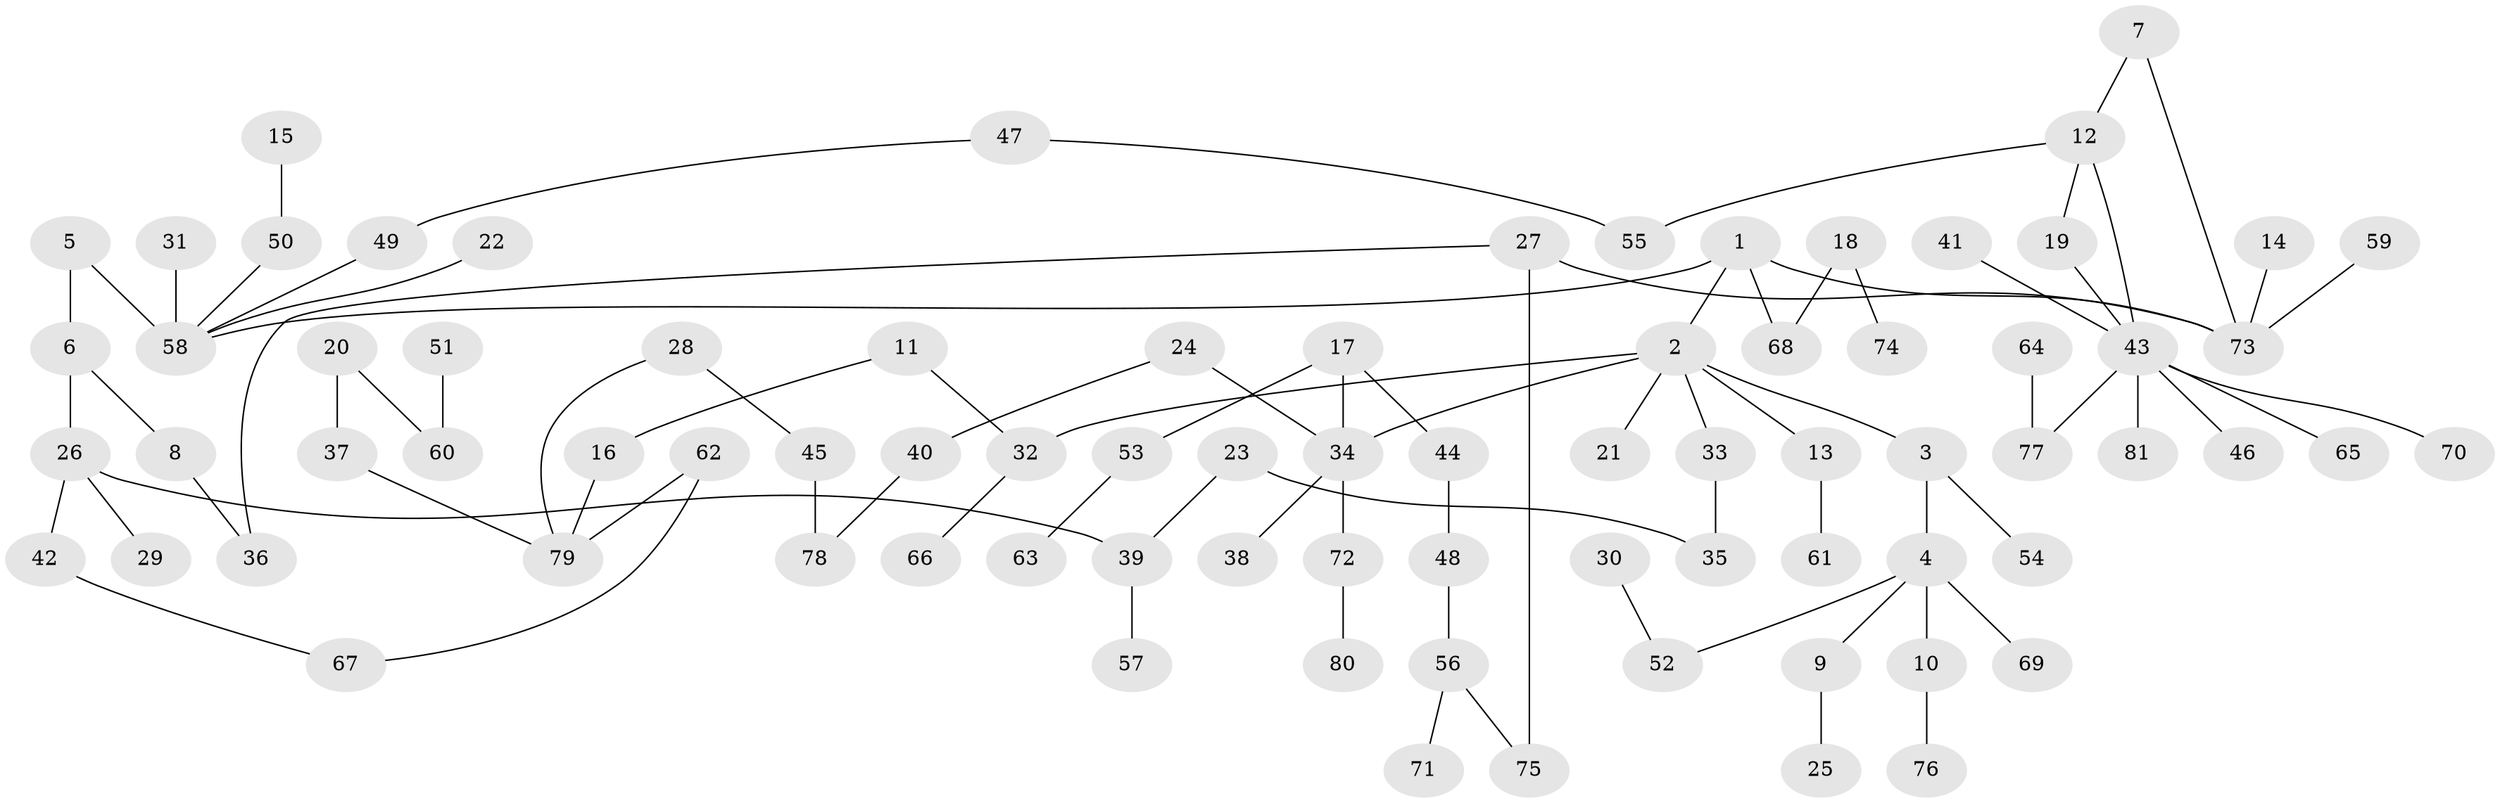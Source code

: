 // original degree distribution, {4: 0.043478260869565216, 7: 0.017391304347826087, 3: 0.16521739130434782, 6: 0.017391304347826087, 5: 0.043478260869565216, 2: 0.2782608695652174, 1: 0.43478260869565216}
// Generated by graph-tools (version 1.1) at 2025/36/03/04/25 23:36:11]
// undirected, 81 vertices, 87 edges
graph export_dot {
  node [color=gray90,style=filled];
  1;
  2;
  3;
  4;
  5;
  6;
  7;
  8;
  9;
  10;
  11;
  12;
  13;
  14;
  15;
  16;
  17;
  18;
  19;
  20;
  21;
  22;
  23;
  24;
  25;
  26;
  27;
  28;
  29;
  30;
  31;
  32;
  33;
  34;
  35;
  36;
  37;
  38;
  39;
  40;
  41;
  42;
  43;
  44;
  45;
  46;
  47;
  48;
  49;
  50;
  51;
  52;
  53;
  54;
  55;
  56;
  57;
  58;
  59;
  60;
  61;
  62;
  63;
  64;
  65;
  66;
  67;
  68;
  69;
  70;
  71;
  72;
  73;
  74;
  75;
  76;
  77;
  78;
  79;
  80;
  81;
  1 -- 2 [weight=1.0];
  1 -- 58 [weight=1.0];
  1 -- 68 [weight=1.0];
  1 -- 73 [weight=1.0];
  2 -- 3 [weight=1.0];
  2 -- 13 [weight=1.0];
  2 -- 21 [weight=1.0];
  2 -- 32 [weight=1.0];
  2 -- 33 [weight=1.0];
  2 -- 34 [weight=1.0];
  3 -- 4 [weight=1.0];
  3 -- 54 [weight=1.0];
  4 -- 9 [weight=1.0];
  4 -- 10 [weight=1.0];
  4 -- 52 [weight=1.0];
  4 -- 69 [weight=1.0];
  5 -- 6 [weight=1.0];
  5 -- 58 [weight=1.0];
  6 -- 8 [weight=1.0];
  6 -- 26 [weight=1.0];
  7 -- 12 [weight=1.0];
  7 -- 73 [weight=1.0];
  8 -- 36 [weight=1.0];
  9 -- 25 [weight=1.0];
  10 -- 76 [weight=1.0];
  11 -- 16 [weight=1.0];
  11 -- 32 [weight=1.0];
  12 -- 19 [weight=1.0];
  12 -- 43 [weight=1.0];
  12 -- 55 [weight=1.0];
  13 -- 61 [weight=1.0];
  14 -- 73 [weight=1.0];
  15 -- 50 [weight=1.0];
  16 -- 79 [weight=1.0];
  17 -- 34 [weight=1.0];
  17 -- 44 [weight=1.0];
  17 -- 53 [weight=1.0];
  18 -- 68 [weight=1.0];
  18 -- 74 [weight=1.0];
  19 -- 43 [weight=1.0];
  20 -- 37 [weight=1.0];
  20 -- 60 [weight=1.0];
  22 -- 58 [weight=1.0];
  23 -- 35 [weight=1.0];
  23 -- 39 [weight=1.0];
  24 -- 34 [weight=1.0];
  24 -- 40 [weight=1.0];
  26 -- 29 [weight=1.0];
  26 -- 39 [weight=1.0];
  26 -- 42 [weight=1.0];
  27 -- 36 [weight=1.0];
  27 -- 73 [weight=1.0];
  27 -- 75 [weight=1.0];
  28 -- 45 [weight=1.0];
  28 -- 79 [weight=1.0];
  30 -- 52 [weight=1.0];
  31 -- 58 [weight=1.0];
  32 -- 66 [weight=1.0];
  33 -- 35 [weight=1.0];
  34 -- 38 [weight=1.0];
  34 -- 72 [weight=1.0];
  37 -- 79 [weight=1.0];
  39 -- 57 [weight=1.0];
  40 -- 78 [weight=1.0];
  41 -- 43 [weight=1.0];
  42 -- 67 [weight=1.0];
  43 -- 46 [weight=1.0];
  43 -- 65 [weight=1.0];
  43 -- 70 [weight=1.0];
  43 -- 77 [weight=1.0];
  43 -- 81 [weight=1.0];
  44 -- 48 [weight=1.0];
  45 -- 78 [weight=1.0];
  47 -- 49 [weight=1.0];
  47 -- 55 [weight=1.0];
  48 -- 56 [weight=1.0];
  49 -- 58 [weight=1.0];
  50 -- 58 [weight=1.0];
  51 -- 60 [weight=1.0];
  53 -- 63 [weight=1.0];
  56 -- 71 [weight=1.0];
  56 -- 75 [weight=1.0];
  59 -- 73 [weight=1.0];
  62 -- 67 [weight=1.0];
  62 -- 79 [weight=1.0];
  64 -- 77 [weight=1.0];
  72 -- 80 [weight=1.0];
}
